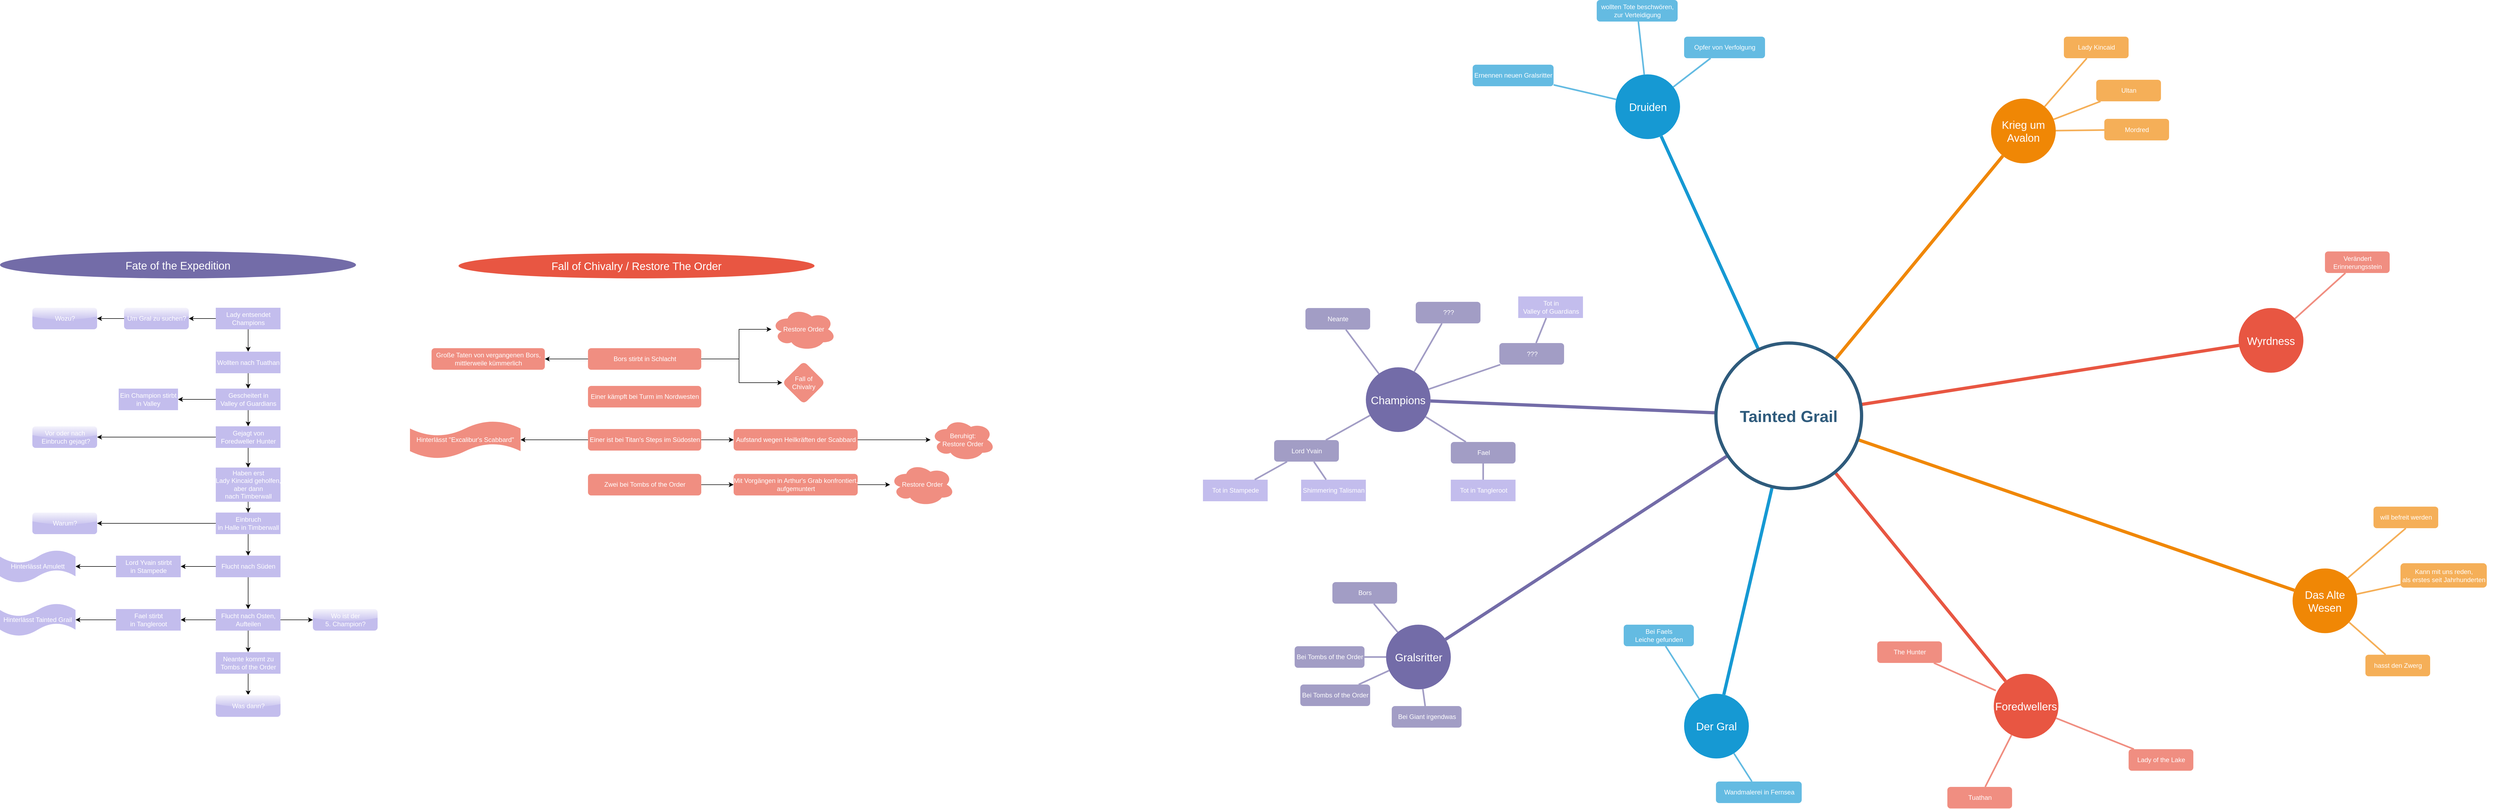 <mxfile version="22.0.0" type="github">
  <diagram id="6a731a19-8d31-9384-78a2-239565b7b9f0" name="Page-1">
    <mxGraphModel dx="4479" dy="816" grid="1" gridSize="10" guides="1" tooltips="1" connect="1" arrows="1" fold="1" page="1" pageScale="1" pageWidth="1169" pageHeight="827" background="none" math="0" shadow="0">
      <root>
        <mxCell id="0" />
        <mxCell id="1" parent="0" />
        <mxCell id="1350" value="Der Gral" style="ellipse;whiteSpace=wrap;html=1;shadow=0;fontFamily=Helvetica;fontSize=20;fontColor=#FFFFFF;align=center;strokeWidth=3;fillColor=#1699D3;strokeColor=none;" parent="1" vertex="1">
          <mxGeometry x="2032" y="1307.25" width="120" height="120" as="geometry" />
        </mxCell>
        <mxCell id="1351" value="Das Alte Wesen" style="ellipse;whiteSpace=wrap;html=1;shadow=0;fontFamily=Helvetica;fontSize=20;fontColor=#FFFFFF;align=center;strokeWidth=3;fillColor=#F08705;strokeColor=none;gradientColor=none;" parent="1" vertex="1">
          <mxGeometry x="3160" y="1074.75" width="120" height="120" as="geometry" />
        </mxCell>
        <mxCell id="1352" value="Wyrdness" style="ellipse;whiteSpace=wrap;html=1;shadow=0;fontFamily=Helvetica;fontSize=20;fontColor=#FFFFFF;align=center;strokeWidth=3;fillColor=#E85642;strokeColor=none;" parent="1" vertex="1">
          <mxGeometry x="3060" y="591.5" width="120" height="120" as="geometry" />
        </mxCell>
        <mxCell id="1353" value="Druiden" style="ellipse;whiteSpace=wrap;html=1;shadow=0;fontFamily=Helvetica;fontSize=20;fontColor=#FFFFFF;align=center;strokeWidth=3;fillColor=#1699D3;strokeColor=none;" parent="1" vertex="1">
          <mxGeometry x="1904.5" y="158" width="120" height="120" as="geometry" />
        </mxCell>
        <mxCell id="1354" value="Gralsritter" style="ellipse;whiteSpace=wrap;html=1;shadow=0;fontFamily=Helvetica;fontSize=20;fontColor=#FFFFFF;align=center;strokeWidth=3;fillColor=#736ca8;strokeColor=none;" parent="1" vertex="1">
          <mxGeometry x="1479.5" y="1179" width="120" height="120" as="geometry" />
        </mxCell>
        <mxCell id="1355" value="Krieg um Avalon" style="ellipse;whiteSpace=wrap;html=1;shadow=0;fontFamily=Helvetica;fontSize=20;fontColor=#FFFFFF;align=center;strokeWidth=3;fillColor=#F08705;strokeColor=none;" parent="1" vertex="1">
          <mxGeometry x="2601" y="203" width="120" height="120" as="geometry" />
        </mxCell>
        <mxCell id="1356" value="Foredwellers" style="ellipse;whiteSpace=wrap;html=1;shadow=0;fontFamily=Helvetica;fontSize=20;fontColor=#FFFFFF;align=center;strokeWidth=3;fillColor=#E85642;strokeColor=none;" parent="1" vertex="1">
          <mxGeometry x="2606" y="1270.25" width="120" height="120" as="geometry" />
        </mxCell>
        <mxCell id="1359" style="endArrow=none;strokeWidth=6;strokeColor=#1699D3;html=1;" parent="1" source="1515" target="1350" edge="1">
          <mxGeometry relative="1" as="geometry" />
        </mxCell>
        <mxCell id="1360" style="endArrow=none;strokeWidth=6;strokeColor=#f08705;html=1;" parent="1" source="1515" target="1351" edge="1">
          <mxGeometry relative="1" as="geometry" />
        </mxCell>
        <mxCell id="1361" style="endArrow=none;strokeWidth=6;strokeColor=#E85642;html=1;" parent="1" source="1515" target="1352" edge="1">
          <mxGeometry relative="1" as="geometry" />
        </mxCell>
        <mxCell id="1362" style="endArrow=none;strokeWidth=6;strokeColor=#1699D3;html=1;" parent="1" source="1515" target="1353" edge="1">
          <mxGeometry relative="1" as="geometry" />
        </mxCell>
        <mxCell id="1363" style="endArrow=none;strokeWidth=6;strokeColor=#736CA8;html=1;" parent="1" source="1515" target="1516" edge="1">
          <mxGeometry relative="1" as="geometry" />
        </mxCell>
        <mxCell id="1364" style="endArrow=none;strokeWidth=6;strokeColor=#736ca8;html=1;" parent="1" source="1515" target="1354" edge="1">
          <mxGeometry relative="1" as="geometry" />
        </mxCell>
        <mxCell id="1365" value="" style="edgeStyle=none;endArrow=none;strokeWidth=6;strokeColor=#F08705;html=1;" parent="1" source="1515" target="1355" edge="1">
          <mxGeometry x="181" y="226.5" width="100" height="100" as="geometry">
            <mxPoint x="1311" y="306.5" as="sourcePoint" />
            <mxPoint x="1411" y="206.5" as="targetPoint" />
          </mxGeometry>
        </mxCell>
        <mxCell id="1366" value="" style="edgeStyle=none;endArrow=none;strokeWidth=6;strokeColor=#E85642;html=1;" parent="1" source="1515" target="1356" edge="1">
          <mxGeometry x="181" y="226.5" width="100" height="100" as="geometry">
            <mxPoint x="1311" y="306.5" as="sourcePoint" />
            <mxPoint x="1411" y="206.5" as="targetPoint" />
          </mxGeometry>
        </mxCell>
        <mxCell id="1371" value="Bei Faels &lt;br&gt;Leiche gefunden" style="rounded=1;fillColor=#64BBE2;strokeColor=none;strokeWidth=3;shadow=0;html=1;fontColor=#FFFFFF;" parent="1" vertex="1">
          <mxGeometry x="1920" y="1179" width="130" height="40" as="geometry" />
        </mxCell>
        <mxCell id="1372" value="Wandmalerei in Fernsea" style="rounded=1;fillColor=#64BBE2;strokeColor=none;strokeWidth=3;shadow=0;html=1;fontColor=#FFFFFF;" parent="1" vertex="1">
          <mxGeometry x="2091" y="1470" width="159" height="40" as="geometry" />
        </mxCell>
        <mxCell id="1383" value="" style="edgeStyle=none;endArrow=none;strokeWidth=3;strokeColor=#64BBE2;html=1;" parent="1" source="1350" target="1371" edge="1">
          <mxGeometry x="-221.5" y="56.5" width="100" height="100" as="geometry">
            <mxPoint x="1287" y="1192.25" as="sourcePoint" />
            <mxPoint x="1387" y="1092.25" as="targetPoint" />
          </mxGeometry>
        </mxCell>
        <mxCell id="1384" value="" style="edgeStyle=none;endArrow=none;strokeWidth=3;strokeColor=#64BBE2;html=1;" parent="1" source="1350" target="1372" edge="1">
          <mxGeometry x="-221.5" y="56.5" width="100" height="100" as="geometry">
            <mxPoint x="1287" y="1192.25" as="sourcePoint" />
            <mxPoint x="1387" y="1092.25" as="targetPoint" />
          </mxGeometry>
        </mxCell>
        <mxCell id="1397" value="Kann mit uns reden, &lt;br&gt;als erstes seit Jahrhunderten" style="rounded=1;fillColor=#f5af58;strokeColor=none;strokeWidth=3;shadow=0;html=1;fontColor=#FFFFFF;" parent="1" vertex="1">
          <mxGeometry x="3360" y="1065" width="160" height="45.25" as="geometry" />
        </mxCell>
        <mxCell id="1398" value="hasst den Zwerg" style="rounded=1;fillColor=#f5af58;strokeColor=none;strokeWidth=3;shadow=0;html=1;fontColor=#FFFFFF;" parent="1" vertex="1">
          <mxGeometry x="3295" y="1234.75" width="120" height="40" as="geometry" />
        </mxCell>
        <mxCell id="1409" value="" style="edgeStyle=none;endArrow=none;strokeWidth=3;strokeColor=#F5AF58;html=1;" parent="1" source="1351" target="1397" edge="1">
          <mxGeometry x="3.5" y="21.5" width="100" height="100" as="geometry">
            <mxPoint x="2060" y="954.75" as="sourcePoint" />
            <mxPoint x="2160" y="854.75" as="targetPoint" />
          </mxGeometry>
        </mxCell>
        <mxCell id="1410" value="" style="edgeStyle=none;endArrow=none;strokeWidth=3;strokeColor=#F5AF58;html=1;" parent="1" source="1351" target="1398" edge="1">
          <mxGeometry x="3.5" y="21.5" width="100" height="100" as="geometry">
            <mxPoint x="2060" y="954.75" as="sourcePoint" />
            <mxPoint x="2160" y="854.75" as="targetPoint" />
          </mxGeometry>
        </mxCell>
        <mxCell id="1418" value="Verändert &lt;br&gt;Erinnerungsstein" style="rounded=1;fillColor=#f08e81;strokeColor=none;strokeWidth=3;shadow=0;html=1;fontColor=#FFFFFF;" parent="1" vertex="1">
          <mxGeometry x="3220" y="486.5" width="120" height="40" as="geometry" />
        </mxCell>
        <mxCell id="1429" value="" style="edgeStyle=none;endArrow=none;strokeWidth=3;strokeColor=#F08E81;html=1;" parent="1" source="1352" target="1418" edge="1">
          <mxGeometry x="31" y="106.5" width="100" height="100" as="geometry">
            <mxPoint x="1390" y="441.5" as="sourcePoint" />
            <mxPoint x="1490" y="341.5" as="targetPoint" />
          </mxGeometry>
        </mxCell>
        <mxCell id="1443" value="wollten Tote beschwören,&lt;br&gt;zur Verteidigung" style="rounded=1;fillColor=#64BBE2;strokeColor=none;strokeWidth=3;shadow=0;html=1;fontColor=#FFFFFF;" parent="1" vertex="1">
          <mxGeometry x="1870" y="20" width="150" height="40" as="geometry" />
        </mxCell>
        <mxCell id="1454" value="" style="edgeStyle=none;endArrow=none;strokeWidth=3;strokeColor=#64BBE2;html=1;" parent="1" source="1353" target="1443" edge="1">
          <mxGeometry x="-24" y="196.5" width="100" height="100" as="geometry">
            <mxPoint x="-55.5" y="-352" as="sourcePoint" />
            <mxPoint x="44.5" y="-452" as="targetPoint" />
          </mxGeometry>
        </mxCell>
        <mxCell id="1457" value="Bors" style="rounded=1;fillColor=#a29dc5;strokeColor=none;strokeWidth=3;shadow=0;html=1;fontColor=#FFFFFF;" parent="1" vertex="1">
          <mxGeometry x="1380" y="1100" width="120" height="40" as="geometry" />
        </mxCell>
        <mxCell id="1462" value="Bei Tombs of the Order" style="rounded=1;fillColor=#a29dc5;strokeColor=none;strokeWidth=3;shadow=0;html=1;fontColor=#FFFFFF;" parent="1" vertex="1">
          <mxGeometry x="1310" y="1219" width="129.5" height="40" as="geometry" />
        </mxCell>
        <mxCell id="1466" value="" style="edgeStyle=none;endArrow=none;strokeWidth=3;strokeColor=#A29DC5;html=1;" parent="1" source="1354" target="1462" edge="1">
          <mxGeometry x="251" y="-103.5" width="100" height="100" as="geometry">
            <mxPoint x="19.5" y="4" as="sourcePoint" />
            <mxPoint x="119.5" y="-96" as="targetPoint" />
          </mxGeometry>
        </mxCell>
        <mxCell id="1467" value="" style="edgeStyle=none;endArrow=none;strokeWidth=3;strokeColor=#A29DC5;html=1;" parent="1" source="1354" target="1457" edge="1">
          <mxGeometry x="251" y="-103.5" width="100" height="100" as="geometry">
            <mxPoint x="19.5" y="4" as="sourcePoint" />
            <mxPoint x="119.5" y="-96" as="targetPoint" />
          </mxGeometry>
        </mxCell>
        <mxCell id="1468" value="Ultan" style="rounded=1;fillColor=#f5af58;strokeColor=none;strokeWidth=3;shadow=0;html=1;fontColor=#FFFFFF;" parent="1" vertex="1">
          <mxGeometry x="2796" y="168" width="120" height="40" as="geometry" />
        </mxCell>
        <mxCell id="1469" value="Mordred" style="rounded=1;fillColor=#f5af58;strokeColor=none;strokeWidth=3;shadow=0;html=1;fontColor=#FFFFFF;" parent="1" vertex="1">
          <mxGeometry x="2811" y="240.5" width="120" height="40" as="geometry" />
        </mxCell>
        <mxCell id="1478" value="Lady Kincaid" style="rounded=1;fillColor=#f5af58;strokeColor=none;strokeWidth=3;shadow=0;html=1;fontColor=#FFFFFF;" parent="1" vertex="1">
          <mxGeometry x="2736" y="88" width="120" height="40" as="geometry" />
        </mxCell>
        <mxCell id="1479" value="" style="edgeStyle=none;endArrow=none;strokeWidth=3;strokeColor=#F5AF58;html=1;" parent="1" source="1355" target="1478" edge="1">
          <mxGeometry x="243.5" y="39" width="100" height="100" as="geometry">
            <mxPoint x="1681" y="-967" as="sourcePoint" />
            <mxPoint x="1781" y="-1067" as="targetPoint" />
          </mxGeometry>
        </mxCell>
        <mxCell id="1480" value="" style="edgeStyle=none;endArrow=none;strokeWidth=3;strokeColor=#F5AF58;html=1;" parent="1" source="1355" target="1468" edge="1">
          <mxGeometry x="243.5" y="39" width="100" height="100" as="geometry">
            <mxPoint x="1681" y="-967" as="sourcePoint" />
            <mxPoint x="1781" y="-1067" as="targetPoint" />
          </mxGeometry>
        </mxCell>
        <mxCell id="1481" value="" style="edgeStyle=none;endArrow=none;strokeWidth=3;strokeColor=#F5AF58;html=1;" parent="1" source="1355" target="1469" edge="1">
          <mxGeometry x="243.5" y="39" width="100" height="100" as="geometry">
            <mxPoint x="1681" y="-967" as="sourcePoint" />
            <mxPoint x="1781" y="-1067" as="targetPoint" />
          </mxGeometry>
        </mxCell>
        <mxCell id="1500" value="Tuathan" style="rounded=1;fillColor=#f08e81;strokeColor=none;strokeWidth=3;shadow=0;html=1;fontColor=#FFFFFF;" parent="1" vertex="1">
          <mxGeometry x="2520" y="1480" width="120" height="40" as="geometry" />
        </mxCell>
        <mxCell id="1501" value="Lady of the Lake" style="rounded=1;fillColor=#f08e81;strokeColor=none;strokeWidth=3;shadow=0;html=1;fontColor=#FFFFFF;" parent="1" vertex="1">
          <mxGeometry x="2856" y="1410" width="120" height="40" as="geometry" />
        </mxCell>
        <mxCell id="1502" value="" style="edgeStyle=none;endArrow=none;strokeWidth=3;strokeColor=#F08E81;html=1;" parent="1" source="1356" target="1501" edge="1">
          <mxGeometry x="188.5" y="51.5" width="100" height="100" as="geometry">
            <mxPoint x="2236" y="250.25" as="sourcePoint" />
            <mxPoint x="2336" y="150.25" as="targetPoint" />
          </mxGeometry>
        </mxCell>
        <mxCell id="1513" value="" style="edgeStyle=none;endArrow=none;strokeWidth=3;strokeColor=#F08E81;html=1;" parent="1" source="1356" target="1500" edge="1">
          <mxGeometry x="188.5" y="51.5" width="100" height="100" as="geometry">
            <mxPoint x="2236" y="250.25" as="sourcePoint" />
            <mxPoint x="2336" y="150.25" as="targetPoint" />
          </mxGeometry>
        </mxCell>
        <mxCell id="1514" style="edgeStyle=orthogonalEdgeStyle;rounded=0;html=1;exitX=0.75;exitY=0;entryX=0.75;entryY=0;startArrow=none;startFill=0;endArrow=block;endFill=1;jettySize=auto;orthogonalLoop=1;strokeColor=#12aab5;strokeWidth=6;fontSize=20;fontColor=#2F5B7C;" parent="1" edge="1">
          <mxGeometry relative="1" as="geometry">
            <mxPoint x="3532.5" y="1105" as="sourcePoint" />
            <mxPoint x="3532.5" y="1105" as="targetPoint" />
          </mxGeometry>
        </mxCell>
        <mxCell id="1515" value="Tainted Grail" style="ellipse;whiteSpace=wrap;html=1;shadow=0;fontFamily=Helvetica;fontSize=30;fontColor=#2F5B7C;align=center;strokeColor=#2F5B7C;strokeWidth=6;fillColor=#FFFFFF;fontStyle=1;gradientColor=none;" parent="1" vertex="1">
          <mxGeometry x="2091" y="656.5" width="270" height="270" as="geometry" />
        </mxCell>
        <mxCell id="1516" value="Champions" style="ellipse;whiteSpace=wrap;html=1;shadow=0;fontFamily=Helvetica;fontSize=20;fontColor=#FFFFFF;align=center;strokeWidth=3;fillColor=#736ca8;strokeColor=none;" parent="1" vertex="1">
          <mxGeometry x="1442" y="701.5" width="120" height="120" as="geometry" />
        </mxCell>
        <mxCell id="1519" value="Neante" style="rounded=1;fillColor=#a29dc5;strokeColor=none;strokeWidth=3;shadow=0;html=1;fontColor=#FFFFFF;" parent="1" vertex="1">
          <mxGeometry x="1330" y="591.5" width="120" height="40" as="geometry" />
        </mxCell>
        <mxCell id="1520" value="???" style="rounded=1;fillColor=#a29dc5;strokeColor=none;strokeWidth=3;shadow=0;html=1;fontColor=#FFFFFF;" parent="1" vertex="1">
          <mxGeometry x="1534.5" y="580" width="120" height="40" as="geometry" />
        </mxCell>
        <mxCell id="1521" value="???" style="rounded=1;fillColor=#a29dc5;strokeColor=none;strokeWidth=3;shadow=0;html=1;fontColor=#FFFFFF;" parent="1" vertex="1">
          <mxGeometry x="1689.5" y="656.5" width="120" height="40" as="geometry" />
        </mxCell>
        <mxCell id="1523" value="Fael" style="rounded=1;fillColor=#a29dc5;strokeColor=none;strokeWidth=3;shadow=0;html=1;fontColor=#FFFFFF;" parent="1" vertex="1">
          <mxGeometry x="1599.5" y="840" width="120" height="40" as="geometry" />
        </mxCell>
        <mxCell id="1526" value="Lord Yvain" style="rounded=1;fillColor=#a29dc5;strokeColor=none;strokeWidth=3;shadow=0;html=1;fontColor=#FFFFFF;" parent="1" vertex="1">
          <mxGeometry x="1272" y="836.5" width="120" height="40" as="geometry" />
        </mxCell>
        <mxCell id="1531" value="" style="edgeStyle=none;endArrow=none;strokeWidth=3;strokeColor=#A29DC5;html=1;" parent="1" source="1516" target="1519" edge="1">
          <mxGeometry x="-1498" y="-303.5" width="100" height="100" as="geometry">
            <mxPoint x="-368" y="-223.5" as="sourcePoint" />
            <mxPoint x="-268" y="-323.5" as="targetPoint" />
          </mxGeometry>
        </mxCell>
        <mxCell id="1532" value="" style="edgeStyle=none;endArrow=none;strokeWidth=3;strokeColor=#A29DC5;html=1;" parent="1" source="1516" target="1520" edge="1">
          <mxGeometry x="-1498" y="-303.5" width="100" height="100" as="geometry">
            <mxPoint x="-368" y="-223.5" as="sourcePoint" />
            <mxPoint x="-268" y="-323.5" as="targetPoint" />
          </mxGeometry>
        </mxCell>
        <mxCell id="1533" value="" style="edgeStyle=none;endArrow=none;strokeWidth=3;strokeColor=#A29DC5;html=1;" parent="1" source="1516" target="1521" edge="1">
          <mxGeometry x="-1498" y="-303.5" width="100" height="100" as="geometry">
            <mxPoint x="-368" y="-223.5" as="sourcePoint" />
            <mxPoint x="-268" y="-323.5" as="targetPoint" />
          </mxGeometry>
        </mxCell>
        <mxCell id="1535" value="" style="edgeStyle=none;endArrow=none;strokeWidth=3;strokeColor=#A29DC5;html=1;" parent="1" source="1516" target="1523" edge="1">
          <mxGeometry x="-1498" y="-303.5" width="100" height="100" as="geometry">
            <mxPoint x="-368" y="-223.5" as="sourcePoint" />
            <mxPoint x="-268" y="-323.5" as="targetPoint" />
          </mxGeometry>
        </mxCell>
        <mxCell id="1538" value="" style="edgeStyle=none;endArrow=none;strokeWidth=3;strokeColor=#A29DC5;html=1;" parent="1" source="1516" target="1526" edge="1">
          <mxGeometry x="-1498" y="-303.5" width="100" height="100" as="geometry">
            <mxPoint x="-368" y="-223.5" as="sourcePoint" />
            <mxPoint x="-268" y="-323.5" as="targetPoint" />
          </mxGeometry>
        </mxCell>
        <mxCell id="g6st9Df7FxSZLDSMsTks-1542" value="will befreit werden" style="rounded=1;fillColor=#f5af58;strokeColor=none;strokeWidth=3;shadow=0;html=1;fontColor=#FFFFFF;" vertex="1" parent="1">
          <mxGeometry x="3310" y="960" width="120" height="40" as="geometry" />
        </mxCell>
        <mxCell id="g6st9Df7FxSZLDSMsTks-1544" value="" style="edgeStyle=none;endArrow=none;strokeWidth=3;strokeColor=#F5AF58;html=1;exitX=1;exitY=0;exitDx=0;exitDy=0;entryX=0.5;entryY=1;entryDx=0;entryDy=0;" edge="1" parent="1" source="1351" target="g6st9Df7FxSZLDSMsTks-1542">
          <mxGeometry x="3.5" y="21.5" width="100" height="100" as="geometry">
            <mxPoint x="3239.5" y="1047" as="sourcePoint" />
            <mxPoint x="3320.5" y="1030" as="targetPoint" />
          </mxGeometry>
        </mxCell>
        <mxCell id="g6st9Df7FxSZLDSMsTks-1546" value="The Hunter" style="rounded=1;fillColor=#f08e81;strokeColor=none;strokeWidth=3;shadow=0;html=1;fontColor=#FFFFFF;" vertex="1" parent="1">
          <mxGeometry x="2390" y="1210" width="120" height="40" as="geometry" />
        </mxCell>
        <mxCell id="g6st9Df7FxSZLDSMsTks-1548" value="" style="edgeStyle=none;endArrow=none;strokeWidth=3;strokeColor=#F08E81;html=1;exitX=0.032;exitY=0.258;exitDx=0;exitDy=0;exitPerimeter=0;" edge="1" parent="1" source="1356" target="g6st9Df7FxSZLDSMsTks-1546">
          <mxGeometry x="188.5" y="51.5" width="100" height="100" as="geometry">
            <mxPoint x="2700" y="1253.25" as="sourcePoint" />
            <mxPoint x="2844" y="1311.25" as="targetPoint" />
          </mxGeometry>
        </mxCell>
        <mxCell id="g6st9Df7FxSZLDSMsTks-1550" value="Tot in Stampede" style="rounded=0;fillColor=#C3BDED;strokeColor=none;strokeWidth=3;shadow=0;html=1;fontColor=#FFFFFF;glass=0;" vertex="1" parent="1">
          <mxGeometry x="1140" y="910" width="120" height="40" as="geometry" />
        </mxCell>
        <mxCell id="g6st9Df7FxSZLDSMsTks-1551" value="" style="edgeStyle=none;endArrow=none;strokeWidth=3;strokeColor=#A29DC5;html=1;" edge="1" parent="1" source="1526" target="g6st9Df7FxSZLDSMsTks-1550">
          <mxGeometry x="-1498" y="-303.5" width="100" height="100" as="geometry">
            <mxPoint x="1222" y="831.5" as="sourcePoint" />
            <mxPoint x="1140" y="876.5" as="targetPoint" />
          </mxGeometry>
        </mxCell>
        <mxCell id="g6st9Df7FxSZLDSMsTks-1552" value="Shimmering Talisman" style="rounded=0;fillColor=#C3BDED;strokeColor=none;strokeWidth=3;shadow=0;html=1;fontColor=#FFFFFF;glass=0;" vertex="1" parent="1">
          <mxGeometry x="1322" y="910" width="120" height="40" as="geometry" />
        </mxCell>
        <mxCell id="g6st9Df7FxSZLDSMsTks-1553" value="" style="edgeStyle=none;endArrow=none;strokeWidth=3;strokeColor=#A29DC5;html=1;" edge="1" parent="1" source="1526" target="g6st9Df7FxSZLDSMsTks-1552">
          <mxGeometry x="-1498" y="-303.5" width="100" height="100" as="geometry">
            <mxPoint x="1470" y="860" as="sourcePoint" />
            <mxPoint x="1410" y="894" as="targetPoint" />
          </mxGeometry>
        </mxCell>
        <mxCell id="g6st9Df7FxSZLDSMsTks-1554" value="Tot in Tangleroot" style="rounded=0;fillColor=#C3BDED;strokeColor=none;strokeWidth=3;shadow=0;html=1;fontColor=#FFFFFF;glass=0;" vertex="1" parent="1">
          <mxGeometry x="1599.5" y="910" width="120" height="40" as="geometry" />
        </mxCell>
        <mxCell id="g6st9Df7FxSZLDSMsTks-1555" value="" style="edgeStyle=none;endArrow=none;strokeWidth=3;strokeColor=#A29DC5;html=1;" edge="1" parent="1" source="1523" target="g6st9Df7FxSZLDSMsTks-1554">
          <mxGeometry x="-1498" y="-303.5" width="100" height="100" as="geometry">
            <mxPoint x="1519.5" y="876" as="sourcePoint" />
            <mxPoint x="1541.5" y="910" as="targetPoint" />
          </mxGeometry>
        </mxCell>
        <mxCell id="g6st9Df7FxSZLDSMsTks-1556" value="Tot in&lt;br&gt;Valley of Guardians" style="rounded=0;fillColor=#C3BDED;strokeColor=none;strokeWidth=3;shadow=0;html=1;fontColor=#FFFFFF;glass=0;" vertex="1" parent="1">
          <mxGeometry x="1724.5" y="570" width="120" height="40" as="geometry" />
        </mxCell>
        <mxCell id="g6st9Df7FxSZLDSMsTks-1557" value="" style="edgeStyle=none;endArrow=none;strokeWidth=3;strokeColor=#A29DC5;html=1;" edge="1" parent="1" source="g6st9Df7FxSZLDSMsTks-1556" target="1521">
          <mxGeometry x="-1498" y="-303.5" width="100" height="100" as="geometry">
            <mxPoint x="1908.2" y="596.5" as="sourcePoint" />
            <mxPoint x="1908.2" y="626.5" as="targetPoint" />
          </mxGeometry>
        </mxCell>
        <mxCell id="g6st9Df7FxSZLDSMsTks-1558" value="Opfer von Verfolgung" style="rounded=1;fillColor=#64BBE2;strokeColor=none;strokeWidth=3;shadow=0;html=1;fontColor=#FFFFFF;" vertex="1" parent="1">
          <mxGeometry x="2032" y="88" width="150" height="40" as="geometry" />
        </mxCell>
        <mxCell id="g6st9Df7FxSZLDSMsTks-1559" value="" style="edgeStyle=none;endArrow=none;strokeWidth=3;strokeColor=#64BBE2;html=1;" edge="1" parent="1" source="1353" target="g6st9Df7FxSZLDSMsTks-1558">
          <mxGeometry x="-24" y="196.5" width="100" height="100" as="geometry">
            <mxPoint x="1968" y="168" as="sourcePoint" />
            <mxPoint x="1957" y="70" as="targetPoint" />
          </mxGeometry>
        </mxCell>
        <mxCell id="g6st9Df7FxSZLDSMsTks-1560" value="Ernennen neuen Gralsritter" style="rounded=1;fillColor=#64BBE2;strokeColor=none;strokeWidth=3;shadow=0;html=1;fontColor=#FFFFFF;" vertex="1" parent="1">
          <mxGeometry x="1640" y="140" width="150" height="40" as="geometry" />
        </mxCell>
        <mxCell id="g6st9Df7FxSZLDSMsTks-1561" value="" style="edgeStyle=none;endArrow=none;strokeWidth=3;strokeColor=#64BBE2;html=1;" edge="1" parent="1" source="1353" target="g6st9Df7FxSZLDSMsTks-1560">
          <mxGeometry x="-24" y="196.5" width="100" height="100" as="geometry">
            <mxPoint x="1820.5" y="312" as="sourcePoint" />
            <mxPoint x="1809.5" y="214" as="targetPoint" />
          </mxGeometry>
        </mxCell>
        <mxCell id="g6st9Df7FxSZLDSMsTks-1562" value="Bei Tombs of the Order" style="rounded=1;fillColor=#a29dc5;strokeColor=none;strokeWidth=3;shadow=0;html=1;fontColor=#FFFFFF;" vertex="1" parent="1">
          <mxGeometry x="1320.5" y="1290" width="129.5" height="40" as="geometry" />
        </mxCell>
        <mxCell id="g6st9Df7FxSZLDSMsTks-1563" value="" style="edgeStyle=none;endArrow=none;strokeWidth=3;strokeColor=#A29DC5;html=1;" edge="1" parent="1" source="1354" target="g6st9Df7FxSZLDSMsTks-1562">
          <mxGeometry x="251" y="-103.5" width="100" height="100" as="geometry">
            <mxPoint x="1509" y="1309.64" as="sourcePoint" />
            <mxPoint x="1470" y="1309.64" as="targetPoint" />
          </mxGeometry>
        </mxCell>
        <mxCell id="g6st9Df7FxSZLDSMsTks-1564" value="Bei Giant irgendwas" style="rounded=1;fillColor=#a29dc5;strokeColor=none;strokeWidth=3;shadow=0;html=1;fontColor=#FFFFFF;" vertex="1" parent="1">
          <mxGeometry x="1490" y="1330" width="129.5" height="40" as="geometry" />
        </mxCell>
        <mxCell id="g6st9Df7FxSZLDSMsTks-1565" value="" style="edgeStyle=none;endArrow=none;strokeWidth=3;strokeColor=#A29DC5;html=1;" edge="1" parent="1" source="1354" target="g6st9Df7FxSZLDSMsTks-1564">
          <mxGeometry x="251" y="-103.5" width="100" height="100" as="geometry">
            <mxPoint x="1495" y="1274" as="sourcePoint" />
            <mxPoint x="1439" y="1300" as="targetPoint" />
          </mxGeometry>
        </mxCell>
        <mxCell id="g6st9Df7FxSZLDSMsTks-1571" value="" style="edgeStyle=orthogonalEdgeStyle;rounded=0;orthogonalLoop=1;jettySize=auto;html=1;" edge="1" parent="1" source="g6st9Df7FxSZLDSMsTks-1568" target="g6st9Df7FxSZLDSMsTks-1570">
          <mxGeometry relative="1" as="geometry" />
        </mxCell>
        <mxCell id="g6st9Df7FxSZLDSMsTks-1568" value="Wollten nach Tuathan" style="rounded=0;fillColor=#C3BDED;strokeColor=none;strokeWidth=3;shadow=0;html=1;fontColor=#FFFFFF;glass=0;" vertex="1" parent="1">
          <mxGeometry x="-690" y="672.5" width="120" height="40" as="geometry" />
        </mxCell>
        <mxCell id="g6st9Df7FxSZLDSMsTks-1573" value="" style="edgeStyle=orthogonalEdgeStyle;rounded=0;orthogonalLoop=1;jettySize=auto;html=1;" edge="1" parent="1" source="g6st9Df7FxSZLDSMsTks-1570" target="g6st9Df7FxSZLDSMsTks-1572">
          <mxGeometry relative="1" as="geometry" />
        </mxCell>
        <mxCell id="g6st9Df7FxSZLDSMsTks-1589" value="" style="edgeStyle=orthogonalEdgeStyle;rounded=0;orthogonalLoop=1;jettySize=auto;html=1;" edge="1" parent="1" source="g6st9Df7FxSZLDSMsTks-1570" target="g6st9Df7FxSZLDSMsTks-1588">
          <mxGeometry relative="1" as="geometry" />
        </mxCell>
        <mxCell id="g6st9Df7FxSZLDSMsTks-1570" value="Gescheitert in&lt;br&gt;Valley of Guardians" style="rounded=0;fillColor=#C3BDED;strokeColor=none;strokeWidth=3;shadow=0;html=1;fontColor=#FFFFFF;glass=0;" vertex="1" parent="1">
          <mxGeometry x="-690" y="741" width="120" height="40" as="geometry" />
        </mxCell>
        <mxCell id="g6st9Df7FxSZLDSMsTks-1579" value="" style="edgeStyle=orthogonalEdgeStyle;rounded=0;orthogonalLoop=1;jettySize=auto;html=1;" edge="1" parent="1" source="g6st9Df7FxSZLDSMsTks-1572" target="g6st9Df7FxSZLDSMsTks-1578">
          <mxGeometry relative="1" as="geometry" />
        </mxCell>
        <mxCell id="g6st9Df7FxSZLDSMsTks-1582" value="" style="edgeStyle=orthogonalEdgeStyle;rounded=0;orthogonalLoop=1;jettySize=auto;html=1;" edge="1" parent="1" source="g6st9Df7FxSZLDSMsTks-1572" target="g6st9Df7FxSZLDSMsTks-1581">
          <mxGeometry relative="1" as="geometry" />
        </mxCell>
        <mxCell id="g6st9Df7FxSZLDSMsTks-1572" value="Gejagt von&lt;br&gt;Foredweller Hunter" style="rounded=0;fillColor=#C3BDED;strokeColor=none;strokeWidth=3;shadow=0;html=1;fontColor=#FFFFFF;glass=0;" vertex="1" parent="1">
          <mxGeometry x="-690" y="811" width="120" height="40" as="geometry" />
        </mxCell>
        <mxCell id="g6st9Df7FxSZLDSMsTks-1577" value="" style="edgeStyle=orthogonalEdgeStyle;rounded=0;orthogonalLoop=1;jettySize=auto;html=1;" edge="1" parent="1" source="g6st9Df7FxSZLDSMsTks-1574" target="g6st9Df7FxSZLDSMsTks-1576">
          <mxGeometry relative="1" as="geometry" />
        </mxCell>
        <mxCell id="g6st9Df7FxSZLDSMsTks-1585" value="" style="edgeStyle=orthogonalEdgeStyle;rounded=0;orthogonalLoop=1;jettySize=auto;html=1;" edge="1" parent="1" source="g6st9Df7FxSZLDSMsTks-1574" target="g6st9Df7FxSZLDSMsTks-1584">
          <mxGeometry relative="1" as="geometry" />
        </mxCell>
        <mxCell id="g6st9Df7FxSZLDSMsTks-1574" value="Einbruch &lt;br&gt;in Halle in Timberwall" style="rounded=0;fillColor=#C3BDED;strokeColor=none;strokeWidth=3;shadow=0;html=1;fontColor=#FFFFFF;glass=0;" vertex="1" parent="1">
          <mxGeometry x="-690" y="971" width="120" height="40" as="geometry" />
        </mxCell>
        <mxCell id="g6st9Df7FxSZLDSMsTks-1576" value="Warum?" style="rounded=1;fillColor=#C3BDED;strokeColor=none;strokeWidth=3;shadow=0;html=1;fontColor=#FFFFFF;glass=1;" vertex="1" parent="1">
          <mxGeometry x="-1030" y="971" width="120" height="40" as="geometry" />
        </mxCell>
        <mxCell id="g6st9Df7FxSZLDSMsTks-1578" value="Vor oder nach&lt;br&gt;&amp;nbsp;Einbruch gejagt?" style="rounded=1;fillColor=#C3BDED;strokeColor=none;strokeWidth=3;shadow=0;html=1;fontColor=#FFFFFF;glass=1;" vertex="1" parent="1">
          <mxGeometry x="-1030" y="811" width="120" height="40" as="geometry" />
        </mxCell>
        <mxCell id="g6st9Df7FxSZLDSMsTks-1583" value="" style="edgeStyle=orthogonalEdgeStyle;rounded=0;orthogonalLoop=1;jettySize=auto;html=1;" edge="1" parent="1" source="g6st9Df7FxSZLDSMsTks-1581" target="g6st9Df7FxSZLDSMsTks-1574">
          <mxGeometry relative="1" as="geometry" />
        </mxCell>
        <mxCell id="g6st9Df7FxSZLDSMsTks-1581" value="Haben erst&lt;br&gt;Lady Kincaid geholfen,&lt;br&gt;aber dann &lt;br&gt;nach Timberwall" style="rounded=0;fillColor=#C3BDED;strokeColor=none;strokeWidth=3;shadow=0;html=1;fontColor=#FFFFFF;glass=0;" vertex="1" parent="1">
          <mxGeometry x="-690" y="887.5" width="120" height="63.5" as="geometry" />
        </mxCell>
        <mxCell id="g6st9Df7FxSZLDSMsTks-1587" value="" style="edgeStyle=orthogonalEdgeStyle;rounded=0;orthogonalLoop=1;jettySize=auto;html=1;" edge="1" parent="1" source="g6st9Df7FxSZLDSMsTks-1584" target="g6st9Df7FxSZLDSMsTks-1586">
          <mxGeometry relative="1" as="geometry" />
        </mxCell>
        <mxCell id="g6st9Df7FxSZLDSMsTks-1591" value="" style="edgeStyle=orthogonalEdgeStyle;rounded=0;orthogonalLoop=1;jettySize=auto;html=1;" edge="1" parent="1" source="g6st9Df7FxSZLDSMsTks-1584" target="g6st9Df7FxSZLDSMsTks-1590">
          <mxGeometry relative="1" as="geometry" />
        </mxCell>
        <mxCell id="g6st9Df7FxSZLDSMsTks-1584" value="Flucht nach Süden" style="rounded=0;fillColor=#C3BDED;strokeColor=none;strokeWidth=3;shadow=0;html=1;fontColor=#FFFFFF;glass=0;" vertex="1" parent="1">
          <mxGeometry x="-690" y="1051" width="120" height="40" as="geometry" />
        </mxCell>
        <mxCell id="g6st9Df7FxSZLDSMsTks-1597" value="" style="edgeStyle=orthogonalEdgeStyle;rounded=0;orthogonalLoop=1;jettySize=auto;html=1;" edge="1" parent="1" source="g6st9Df7FxSZLDSMsTks-1586" target="g6st9Df7FxSZLDSMsTks-1596">
          <mxGeometry relative="1" as="geometry" />
        </mxCell>
        <mxCell id="g6st9Df7FxSZLDSMsTks-1586" value="Lord Yvain stirbt&lt;br&gt;in Stampede" style="rounded=0;fillColor=#C3BDED;strokeColor=none;strokeWidth=3;shadow=0;html=1;fontColor=#FFFFFF;glass=0;" vertex="1" parent="1">
          <mxGeometry x="-875" y="1051" width="120" height="40" as="geometry" />
        </mxCell>
        <mxCell id="g6st9Df7FxSZLDSMsTks-1588" value="Ein Champion stirbt in Valley" style="whiteSpace=wrap;html=1;fillColor=#C3BDED;strokeColor=none;fontColor=#FFFFFF;rounded=0;strokeWidth=3;shadow=0;glass=0;" vertex="1" parent="1">
          <mxGeometry x="-870" y="741" width="110" height="40" as="geometry" />
        </mxCell>
        <mxCell id="g6st9Df7FxSZLDSMsTks-1593" value="" style="edgeStyle=orthogonalEdgeStyle;rounded=0;orthogonalLoop=1;jettySize=auto;html=1;" edge="1" parent="1" source="g6st9Df7FxSZLDSMsTks-1590" target="g6st9Df7FxSZLDSMsTks-1592">
          <mxGeometry relative="1" as="geometry" />
        </mxCell>
        <mxCell id="g6st9Df7FxSZLDSMsTks-1599" value="" style="edgeStyle=orthogonalEdgeStyle;rounded=0;orthogonalLoop=1;jettySize=auto;html=1;" edge="1" parent="1" source="g6st9Df7FxSZLDSMsTks-1590" target="g6st9Df7FxSZLDSMsTks-1598">
          <mxGeometry relative="1" as="geometry" />
        </mxCell>
        <mxCell id="g6st9Df7FxSZLDSMsTks-1614" value="" style="edgeStyle=orthogonalEdgeStyle;rounded=0;orthogonalLoop=1;jettySize=auto;html=1;" edge="1" parent="1" source="g6st9Df7FxSZLDSMsTks-1590" target="g6st9Df7FxSZLDSMsTks-1613">
          <mxGeometry relative="1" as="geometry" />
        </mxCell>
        <mxCell id="g6st9Df7FxSZLDSMsTks-1590" value="Flucht nach Osten,&lt;br&gt;Aufteilen" style="rounded=0;fillColor=#C3BDED;strokeColor=none;strokeWidth=3;shadow=0;html=1;fontColor=#FFFFFF;glass=0;" vertex="1" parent="1">
          <mxGeometry x="-690" y="1150" width="120" height="40" as="geometry" />
        </mxCell>
        <mxCell id="g6st9Df7FxSZLDSMsTks-1595" value="" style="edgeStyle=orthogonalEdgeStyle;rounded=0;orthogonalLoop=1;jettySize=auto;html=1;" edge="1" parent="1" source="g6st9Df7FxSZLDSMsTks-1592" target="g6st9Df7FxSZLDSMsTks-1594">
          <mxGeometry relative="1" as="geometry" />
        </mxCell>
        <mxCell id="g6st9Df7FxSZLDSMsTks-1592" value="Fael stirbt&lt;br&gt;in Tangleroot" style="rounded=0;fillColor=#C3BDED;strokeColor=none;strokeWidth=3;shadow=0;html=1;fontColor=#FFFFFF;glass=0;" vertex="1" parent="1">
          <mxGeometry x="-875" y="1150" width="120" height="40" as="geometry" />
        </mxCell>
        <mxCell id="g6st9Df7FxSZLDSMsTks-1594" value="Hinterlässt Tainted Grail" style="shape=tape;whiteSpace=wrap;html=1;fillColor=#C3BDED;strokeColor=none;fontColor=#FFFFFF;rounded=0;strokeWidth=3;shadow=0;glass=0;" vertex="1" parent="1">
          <mxGeometry x="-1090" y="1139.5" width="140" height="61" as="geometry" />
        </mxCell>
        <mxCell id="g6st9Df7FxSZLDSMsTks-1596" value="Hinterlässt Amulett" style="shape=tape;whiteSpace=wrap;html=1;fillColor=#C3BDED;strokeColor=none;fontColor=#FFFFFF;rounded=0;strokeWidth=3;shadow=0;glass=0;" vertex="1" parent="1">
          <mxGeometry x="-1090" y="1040.5" width="140" height="61" as="geometry" />
        </mxCell>
        <mxCell id="g6st9Df7FxSZLDSMsTks-1601" value="" style="edgeStyle=orthogonalEdgeStyle;rounded=0;orthogonalLoop=1;jettySize=auto;html=1;" edge="1" parent="1" source="g6st9Df7FxSZLDSMsTks-1598" target="g6st9Df7FxSZLDSMsTks-1600">
          <mxGeometry relative="1" as="geometry" />
        </mxCell>
        <mxCell id="g6st9Df7FxSZLDSMsTks-1598" value="Neante kommt zu&lt;br&gt;Tombs of the Order" style="rounded=0;fillColor=#C3BDED;strokeColor=none;strokeWidth=3;shadow=0;html=1;fontColor=#FFFFFF;glass=0;" vertex="1" parent="1">
          <mxGeometry x="-690" y="1230" width="120" height="40" as="geometry" />
        </mxCell>
        <mxCell id="g6st9Df7FxSZLDSMsTks-1600" value="Was dann?" style="rounded=1;fillColor=#C3BDED;strokeColor=none;strokeWidth=3;shadow=0;html=1;fontColor=#FFFFFF;glass=1;" vertex="1" parent="1">
          <mxGeometry x="-690" y="1310" width="120" height="40" as="geometry" />
        </mxCell>
        <mxCell id="g6st9Df7FxSZLDSMsTks-1606" style="edgeStyle=orthogonalEdgeStyle;rounded=0;orthogonalLoop=1;jettySize=auto;html=1;exitX=0.5;exitY=1;exitDx=0;exitDy=0;" edge="1" parent="1" source="g6st9Df7FxSZLDSMsTks-1604" target="g6st9Df7FxSZLDSMsTks-1568">
          <mxGeometry relative="1" as="geometry" />
        </mxCell>
        <mxCell id="g6st9Df7FxSZLDSMsTks-1610" value="" style="edgeStyle=orthogonalEdgeStyle;rounded=0;orthogonalLoop=1;jettySize=auto;html=1;" edge="1" parent="1" source="g6st9Df7FxSZLDSMsTks-1604" target="g6st9Df7FxSZLDSMsTks-1609">
          <mxGeometry relative="1" as="geometry" />
        </mxCell>
        <mxCell id="g6st9Df7FxSZLDSMsTks-1604" value="Lady entsendet&lt;br&gt;Champions" style="rounded=0;fillColor=#C3BDED;strokeColor=none;strokeWidth=3;shadow=0;html=1;fontColor=#FFFFFF;glass=0;" vertex="1" parent="1">
          <mxGeometry x="-690" y="591" width="120" height="40" as="geometry" />
        </mxCell>
        <mxCell id="g6st9Df7FxSZLDSMsTks-1608" value="Warum?" style="rounded=1;fillColor=#C3BDED;strokeColor=none;strokeWidth=3;shadow=0;html=1;fontColor=#FFFFFF;glass=1;" vertex="1" parent="1">
          <mxGeometry x="-1030" y="971" width="120" height="40" as="geometry" />
        </mxCell>
        <mxCell id="g6st9Df7FxSZLDSMsTks-1612" value="" style="edgeStyle=orthogonalEdgeStyle;rounded=0;orthogonalLoop=1;jettySize=auto;html=1;" edge="1" parent="1" source="g6st9Df7FxSZLDSMsTks-1609" target="g6st9Df7FxSZLDSMsTks-1611">
          <mxGeometry relative="1" as="geometry" />
        </mxCell>
        <mxCell id="g6st9Df7FxSZLDSMsTks-1609" value="Um Gral zu suchen?" style="rounded=1;fillColor=#C3BDED;strokeColor=none;strokeWidth=3;shadow=0;html=1;fontColor=#FFFFFF;glass=1;" vertex="1" parent="1">
          <mxGeometry x="-860" y="591" width="120" height="40" as="geometry" />
        </mxCell>
        <mxCell id="g6st9Df7FxSZLDSMsTks-1611" value="Wozu?" style="rounded=1;fillColor=#C3BDED;strokeColor=none;strokeWidth=3;shadow=0;html=1;fontColor=#FFFFFF;glass=1;" vertex="1" parent="1">
          <mxGeometry x="-1030" y="591" width="120" height="40" as="geometry" />
        </mxCell>
        <mxCell id="g6st9Df7FxSZLDSMsTks-1613" value="Wo ist der&lt;br&gt;5. Champion?" style="rounded=1;fillColor=#C3BDED;strokeColor=none;strokeWidth=3;shadow=0;html=1;fontColor=#FFFFFF;glass=1;" vertex="1" parent="1">
          <mxGeometry x="-510" y="1150" width="120" height="40" as="geometry" />
        </mxCell>
        <mxCell id="g6st9Df7FxSZLDSMsTks-1616" value="Fate of the Expedition" style="ellipse;whiteSpace=wrap;html=1;shadow=0;fontFamily=Helvetica;fontSize=20;fontColor=#FFFFFF;align=center;strokeWidth=3;fillColor=#736ca8;strokeColor=none;" vertex="1" parent="1">
          <mxGeometry x="-1090" y="486.5" width="660" height="50" as="geometry" />
        </mxCell>
        <mxCell id="g6st9Df7FxSZLDSMsTks-1618" value="Fall of Chivalry / Restore The Order" style="ellipse;whiteSpace=wrap;html=1;shadow=0;fontFamily=Helvetica;fontSize=20;fontColor=#FFFFFF;align=center;strokeWidth=3;fillColor=#E85642;strokeColor=none;" vertex="1" parent="1">
          <mxGeometry x="-240" y="490" width="660" height="46.5" as="geometry" />
        </mxCell>
        <mxCell id="g6st9Df7FxSZLDSMsTks-1621" value="" style="edgeStyle=orthogonalEdgeStyle;rounded=0;orthogonalLoop=1;jettySize=auto;html=1;" edge="1" parent="1" source="g6st9Df7FxSZLDSMsTks-1619" target="g6st9Df7FxSZLDSMsTks-1620">
          <mxGeometry relative="1" as="geometry" />
        </mxCell>
        <mxCell id="g6st9Df7FxSZLDSMsTks-1638" value="" style="edgeStyle=orthogonalEdgeStyle;rounded=0;orthogonalLoop=1;jettySize=auto;html=1;" edge="1" parent="1" source="g6st9Df7FxSZLDSMsTks-1619" target="g6st9Df7FxSZLDSMsTks-1637">
          <mxGeometry relative="1" as="geometry">
            <Array as="points">
              <mxPoint x="280" y="686" />
              <mxPoint x="280" y="730" />
            </Array>
          </mxGeometry>
        </mxCell>
        <mxCell id="g6st9Df7FxSZLDSMsTks-1639" style="edgeStyle=orthogonalEdgeStyle;rounded=0;orthogonalLoop=1;jettySize=auto;html=1;exitX=1;exitY=0.5;exitDx=0;exitDy=0;" edge="1" parent="1" source="g6st9Df7FxSZLDSMsTks-1619" target="g6st9Df7FxSZLDSMsTks-1631">
          <mxGeometry relative="1" as="geometry">
            <Array as="points">
              <mxPoint x="280" y="686" />
              <mxPoint x="280" y="631" />
            </Array>
          </mxGeometry>
        </mxCell>
        <mxCell id="g6st9Df7FxSZLDSMsTks-1619" value="Bors stirbt in Schlacht" style="rounded=1;fillColor=#f08e81;strokeColor=none;strokeWidth=3;shadow=0;html=1;fontColor=#FFFFFF;" vertex="1" parent="1">
          <mxGeometry y="666" width="210" height="40" as="geometry" />
        </mxCell>
        <mxCell id="g6st9Df7FxSZLDSMsTks-1620" value="Große Taten von vergangenen Bors,&lt;br&gt;mittlerweile kümmerlich" style="rounded=1;fillColor=#f08e81;strokeColor=none;strokeWidth=3;shadow=0;html=1;fontColor=#FFFFFF;" vertex="1" parent="1">
          <mxGeometry x="-290" y="666" width="210" height="40" as="geometry" />
        </mxCell>
        <mxCell id="g6st9Df7FxSZLDSMsTks-1622" value="Einer kämpft bei Turm im Nordwesten" style="rounded=1;fillColor=#f08e81;strokeColor=none;strokeWidth=3;shadow=0;html=1;fontColor=#FFFFFF;" vertex="1" parent="1">
          <mxGeometry y="736" width="210" height="40" as="geometry" />
        </mxCell>
        <mxCell id="g6st9Df7FxSZLDSMsTks-1626" value="" style="edgeStyle=orthogonalEdgeStyle;rounded=0;orthogonalLoop=1;jettySize=auto;html=1;" edge="1" parent="1" source="g6st9Df7FxSZLDSMsTks-1623" target="g6st9Df7FxSZLDSMsTks-1625">
          <mxGeometry relative="1" as="geometry" />
        </mxCell>
        <mxCell id="g6st9Df7FxSZLDSMsTks-1628" value="" style="edgeStyle=orthogonalEdgeStyle;rounded=0;orthogonalLoop=1;jettySize=auto;html=1;" edge="1" parent="1" source="g6st9Df7FxSZLDSMsTks-1623" target="g6st9Df7FxSZLDSMsTks-1627">
          <mxGeometry relative="1" as="geometry" />
        </mxCell>
        <mxCell id="g6st9Df7FxSZLDSMsTks-1623" value="Einer ist bei Titan&#39;s Steps im Südosten" style="rounded=1;fillColor=#f08e81;strokeColor=none;strokeWidth=3;shadow=0;html=1;fontColor=#FFFFFF;" vertex="1" parent="1">
          <mxGeometry y="816" width="210" height="40" as="geometry" />
        </mxCell>
        <mxCell id="g6st9Df7FxSZLDSMsTks-1625" value="Hinterlässt &quot;Excalibur&#39;s Scabbard&quot;" style="shape=tape;whiteSpace=wrap;html=1;fillColor=#f08e81;strokeColor=none;fontColor=#FFFFFF;rounded=1;strokeWidth=3;shadow=0;" vertex="1" parent="1">
          <mxGeometry x="-330" y="801" width="205" height="70" as="geometry" />
        </mxCell>
        <mxCell id="g6st9Df7FxSZLDSMsTks-1630" value="" style="edgeStyle=orthogonalEdgeStyle;rounded=0;orthogonalLoop=1;jettySize=auto;html=1;" edge="1" parent="1" source="g6st9Df7FxSZLDSMsTks-1627" target="g6st9Df7FxSZLDSMsTks-1629">
          <mxGeometry relative="1" as="geometry" />
        </mxCell>
        <mxCell id="g6st9Df7FxSZLDSMsTks-1627" value="Aufstand wegen Heilkräften der Scabbard" style="rounded=1;fillColor=#f08e81;strokeColor=none;strokeWidth=3;shadow=0;html=1;fontColor=#FFFFFF;" vertex="1" parent="1">
          <mxGeometry x="270" y="816" width="230" height="40" as="geometry" />
        </mxCell>
        <mxCell id="g6st9Df7FxSZLDSMsTks-1629" value="Beruhigt:&lt;br&gt;Restore Order" style="ellipse;shape=cloud;whiteSpace=wrap;html=1;fillColor=#f08e81;strokeColor=none;fontColor=#FFFFFF;rounded=1;strokeWidth=3;shadow=0;" vertex="1" parent="1">
          <mxGeometry x="635" y="796" width="120" height="80" as="geometry" />
        </mxCell>
        <mxCell id="g6st9Df7FxSZLDSMsTks-1631" value="Restore Order" style="ellipse;shape=cloud;whiteSpace=wrap;html=1;fillColor=#f08e81;strokeColor=none;fontColor=#FFFFFF;rounded=1;strokeWidth=3;shadow=0;" vertex="1" parent="1">
          <mxGeometry x="340" y="591" width="120" height="80" as="geometry" />
        </mxCell>
        <mxCell id="g6st9Df7FxSZLDSMsTks-1637" value="Fall of Chivalry" style="rhombus;whiteSpace=wrap;html=1;fillColor=#f08e81;strokeColor=none;fontColor=#FFFFFF;rounded=1;strokeWidth=3;shadow=0;" vertex="1" parent="1">
          <mxGeometry x="360" y="690" width="80" height="80" as="geometry" />
        </mxCell>
        <mxCell id="g6st9Df7FxSZLDSMsTks-1642" value="" style="edgeStyle=orthogonalEdgeStyle;rounded=0;orthogonalLoop=1;jettySize=auto;html=1;" edge="1" parent="1" source="g6st9Df7FxSZLDSMsTks-1640" target="g6st9Df7FxSZLDSMsTks-1641">
          <mxGeometry relative="1" as="geometry" />
        </mxCell>
        <mxCell id="g6st9Df7FxSZLDSMsTks-1640" value="Zwei bei Tombs of the Order" style="rounded=1;fillColor=#f08e81;strokeColor=none;strokeWidth=3;shadow=0;html=1;fontColor=#FFFFFF;" vertex="1" parent="1">
          <mxGeometry y="899.25" width="210" height="40" as="geometry" />
        </mxCell>
        <mxCell id="g6st9Df7FxSZLDSMsTks-1646" value="" style="edgeStyle=orthogonalEdgeStyle;rounded=0;orthogonalLoop=1;jettySize=auto;html=1;" edge="1" parent="1" source="g6st9Df7FxSZLDSMsTks-1641" target="g6st9Df7FxSZLDSMsTks-1645">
          <mxGeometry relative="1" as="geometry" />
        </mxCell>
        <mxCell id="g6st9Df7FxSZLDSMsTks-1641" value="Mit Vorgängen in Arthur&#39;s Grab konfrontiert,&lt;br&gt;aufgemuntert" style="rounded=1;fillColor=#f08e81;strokeColor=none;strokeWidth=3;shadow=0;html=1;fontColor=#FFFFFF;" vertex="1" parent="1">
          <mxGeometry x="270" y="899.25" width="230" height="40" as="geometry" />
        </mxCell>
        <mxCell id="g6st9Df7FxSZLDSMsTks-1645" value="Restore Order" style="ellipse;shape=cloud;whiteSpace=wrap;html=1;fillColor=#f08e81;strokeColor=none;fontColor=#FFFFFF;rounded=1;strokeWidth=3;shadow=0;" vertex="1" parent="1">
          <mxGeometry x="560" y="879.25" width="120" height="80" as="geometry" />
        </mxCell>
      </root>
    </mxGraphModel>
  </diagram>
</mxfile>
